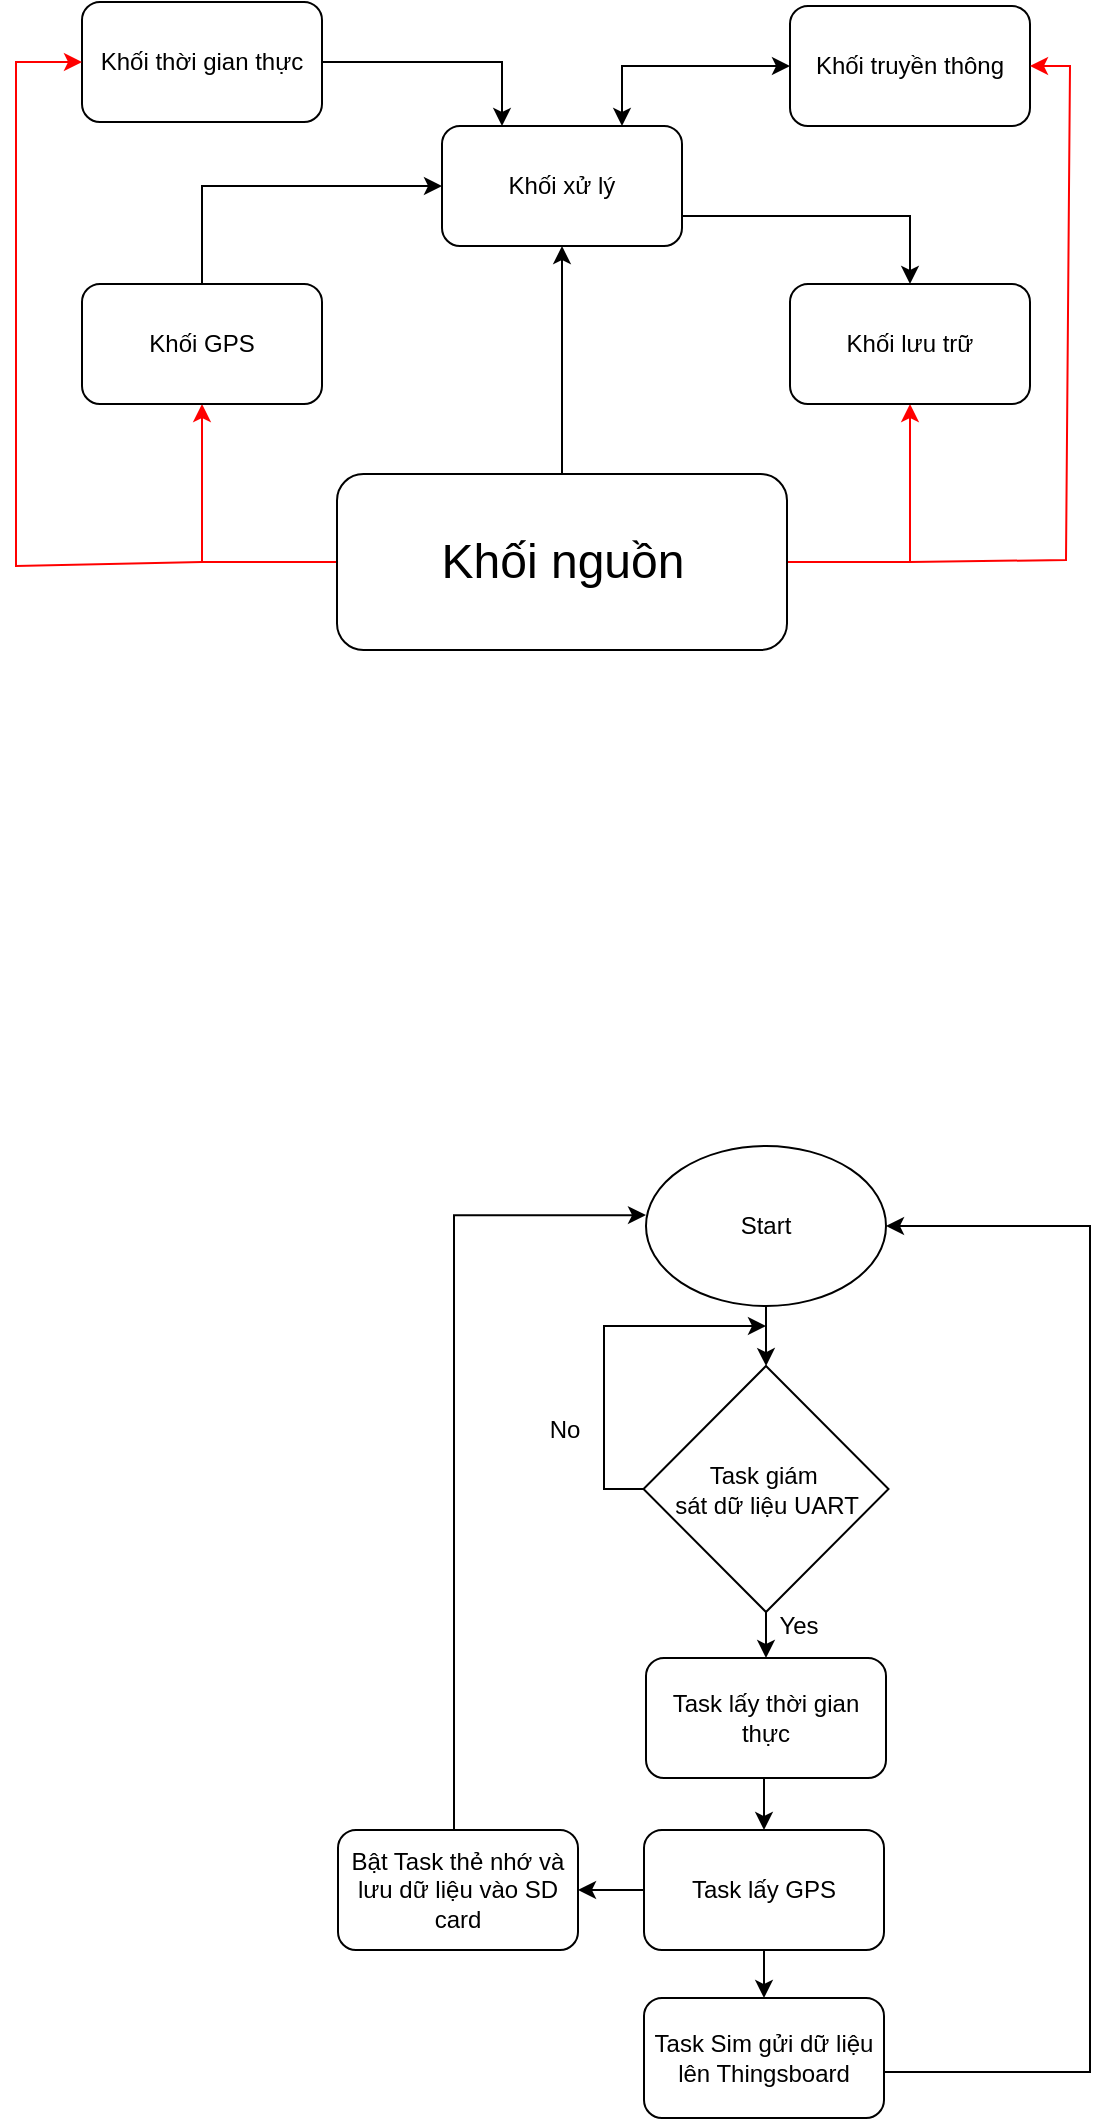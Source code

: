 <mxfile version="27.2.0">
  <diagram name="Trang-1" id="tw38zZvBy860NS8b5UVZ">
    <mxGraphModel dx="841" dy="559" grid="0" gridSize="10" guides="1" tooltips="1" connect="1" arrows="1" fold="1" page="0" pageScale="1" pageWidth="827" pageHeight="1169" math="0" shadow="0">
      <root>
        <mxCell id="0" />
        <mxCell id="1" parent="0" />
        <mxCell id="SWo0PViYhUQWHMr9vVby-11" style="edgeStyle=orthogonalEdgeStyle;rounded=0;orthogonalLoop=1;jettySize=auto;html=1;exitX=1;exitY=0.75;exitDx=0;exitDy=0;entryX=0.5;entryY=0;entryDx=0;entryDy=0;" edge="1" parent="1" source="SWo0PViYhUQWHMr9vVby-1" target="SWo0PViYhUQWHMr9vVby-7">
          <mxGeometry relative="1" as="geometry" />
        </mxCell>
        <mxCell id="SWo0PViYhUQWHMr9vVby-1" value="Khối xử lý" style="rounded=1;whiteSpace=wrap;html=1;" vertex="1" parent="1">
          <mxGeometry x="146" y="264" width="120" height="60" as="geometry" />
        </mxCell>
        <mxCell id="SWo0PViYhUQWHMr9vVby-14" style="edgeStyle=orthogonalEdgeStyle;rounded=0;orthogonalLoop=1;jettySize=auto;html=1;exitX=1;exitY=0.5;exitDx=0;exitDy=0;entryX=0.25;entryY=0;entryDx=0;entryDy=0;" edge="1" parent="1" source="SWo0PViYhUQWHMr9vVby-2" target="SWo0PViYhUQWHMr9vVby-1">
          <mxGeometry relative="1" as="geometry" />
        </mxCell>
        <mxCell id="SWo0PViYhUQWHMr9vVby-2" value="Khối thời gian thực" style="rounded=1;whiteSpace=wrap;html=1;" vertex="1" parent="1">
          <mxGeometry x="-34" y="202" width="120" height="60" as="geometry" />
        </mxCell>
        <mxCell id="SWo0PViYhUQWHMr9vVby-8" style="edgeStyle=orthogonalEdgeStyle;rounded=0;orthogonalLoop=1;jettySize=auto;html=1;exitX=0.5;exitY=0;exitDx=0;exitDy=0;entryX=0.5;entryY=1;entryDx=0;entryDy=0;" edge="1" parent="1" source="SWo0PViYhUQWHMr9vVby-3" target="SWo0PViYhUQWHMr9vVby-1">
          <mxGeometry relative="1" as="geometry" />
        </mxCell>
        <mxCell id="SWo0PViYhUQWHMr9vVby-9" style="edgeStyle=orthogonalEdgeStyle;rounded=0;orthogonalLoop=1;jettySize=auto;html=1;exitX=1;exitY=0.5;exitDx=0;exitDy=0;entryX=0.5;entryY=1;entryDx=0;entryDy=0;fillColor=#FF0000;strokeColor=#FF0000;" edge="1" parent="1" source="SWo0PViYhUQWHMr9vVby-3" target="SWo0PViYhUQWHMr9vVby-7">
          <mxGeometry relative="1" as="geometry" />
        </mxCell>
        <mxCell id="SWo0PViYhUQWHMr9vVby-12" style="edgeStyle=orthogonalEdgeStyle;rounded=0;orthogonalLoop=1;jettySize=auto;html=1;exitX=0;exitY=0.5;exitDx=0;exitDy=0;entryX=0.5;entryY=1;entryDx=0;entryDy=0;strokeColor=#FF0000;" edge="1" parent="1" source="SWo0PViYhUQWHMr9vVby-3" target="SWo0PViYhUQWHMr9vVby-4">
          <mxGeometry relative="1" as="geometry" />
        </mxCell>
        <mxCell id="SWo0PViYhUQWHMr9vVby-3" value="&lt;font style=&quot;font-size: 24px;&quot;&gt;Khối nguồn&lt;/font&gt;" style="rounded=1;whiteSpace=wrap;html=1;align=center;" vertex="1" parent="1">
          <mxGeometry x="93.5" y="438" width="225" height="88" as="geometry" />
        </mxCell>
        <mxCell id="SWo0PViYhUQWHMr9vVby-5" style="edgeStyle=orthogonalEdgeStyle;rounded=0;orthogonalLoop=1;jettySize=auto;html=1;entryX=0;entryY=0.5;entryDx=0;entryDy=0;" edge="1" parent="1" source="SWo0PViYhUQWHMr9vVby-4" target="SWo0PViYhUQWHMr9vVby-1">
          <mxGeometry relative="1" as="geometry">
            <mxPoint x="26" y="294" as="targetPoint" />
            <Array as="points">
              <mxPoint x="26" y="294" />
            </Array>
          </mxGeometry>
        </mxCell>
        <mxCell id="SWo0PViYhUQWHMr9vVby-4" value="Khối GPS" style="rounded=1;whiteSpace=wrap;html=1;" vertex="1" parent="1">
          <mxGeometry x="-34" y="343" width="120" height="60" as="geometry" />
        </mxCell>
        <mxCell id="SWo0PViYhUQWHMr9vVby-6" value="Khối truyền thông" style="rounded=1;whiteSpace=wrap;html=1;" vertex="1" parent="1">
          <mxGeometry x="320" y="204" width="120" height="60" as="geometry" />
        </mxCell>
        <mxCell id="SWo0PViYhUQWHMr9vVby-7" value="Khối lưu trữ" style="rounded=1;whiteSpace=wrap;html=1;" vertex="1" parent="1">
          <mxGeometry x="320" y="343" width="120" height="60" as="geometry" />
        </mxCell>
        <mxCell id="SWo0PViYhUQWHMr9vVby-10" value="" style="endArrow=classic;html=1;rounded=0;entryX=1;entryY=0.5;entryDx=0;entryDy=0;strokeColor=#FF0000;" edge="1" parent="1" target="SWo0PViYhUQWHMr9vVby-6">
          <mxGeometry width="50" height="50" relative="1" as="geometry">
            <mxPoint x="380" y="482" as="sourcePoint" />
            <mxPoint x="450" y="445" as="targetPoint" />
            <Array as="points">
              <mxPoint x="458" y="481" />
              <mxPoint x="460" y="234" />
            </Array>
          </mxGeometry>
        </mxCell>
        <mxCell id="SWo0PViYhUQWHMr9vVby-13" value="" style="endArrow=classic;html=1;rounded=0;entryX=0;entryY=0.5;entryDx=0;entryDy=0;fillColor=#FF0000;strokeColor=#FF0000;" edge="1" parent="1" target="SWo0PViYhUQWHMr9vVby-2">
          <mxGeometry width="50" height="50" relative="1" as="geometry">
            <mxPoint x="26" y="482" as="sourcePoint" />
            <mxPoint x="-85" y="236" as="targetPoint" />
            <Array as="points">
              <mxPoint x="-67" y="484" />
              <mxPoint x="-67" y="232" />
            </Array>
          </mxGeometry>
        </mxCell>
        <mxCell id="SWo0PViYhUQWHMr9vVby-15" value="" style="endArrow=classic;startArrow=classic;html=1;rounded=0;exitX=0.75;exitY=0;exitDx=0;exitDy=0;entryX=0;entryY=0.5;entryDx=0;entryDy=0;" edge="1" parent="1" source="SWo0PViYhUQWHMr9vVby-1" target="SWo0PViYhUQWHMr9vVby-6">
          <mxGeometry width="50" height="50" relative="1" as="geometry">
            <mxPoint x="236" y="252" as="sourcePoint" />
            <mxPoint x="286" y="202" as="targetPoint" />
            <Array as="points">
              <mxPoint x="236" y="234" />
            </Array>
          </mxGeometry>
        </mxCell>
        <mxCell id="SWo0PViYhUQWHMr9vVby-19" style="edgeStyle=orthogonalEdgeStyle;rounded=0;orthogonalLoop=1;jettySize=auto;html=1;exitX=0.5;exitY=1;exitDx=0;exitDy=0;" edge="1" parent="1" source="SWo0PViYhUQWHMr9vVby-16" target="SWo0PViYhUQWHMr9vVby-18">
          <mxGeometry relative="1" as="geometry" />
        </mxCell>
        <mxCell id="SWo0PViYhUQWHMr9vVby-16" value="Start" style="ellipse;whiteSpace=wrap;html=1;" vertex="1" parent="1">
          <mxGeometry x="248" y="774" width="120" height="80" as="geometry" />
        </mxCell>
        <mxCell id="SWo0PViYhUQWHMr9vVby-20" style="edgeStyle=orthogonalEdgeStyle;rounded=0;orthogonalLoop=1;jettySize=auto;html=1;" edge="1" parent="1" source="SWo0PViYhUQWHMr9vVby-18">
          <mxGeometry relative="1" as="geometry">
            <mxPoint x="308" y="864" as="targetPoint" />
            <Array as="points">
              <mxPoint x="227" y="946" />
              <mxPoint x="227" y="864" />
            </Array>
          </mxGeometry>
        </mxCell>
        <mxCell id="SWo0PViYhUQWHMr9vVby-24" style="edgeStyle=orthogonalEdgeStyle;rounded=0;orthogonalLoop=1;jettySize=auto;html=1;exitX=0.5;exitY=1;exitDx=0;exitDy=0;entryX=0.5;entryY=0;entryDx=0;entryDy=0;" edge="1" parent="1" source="SWo0PViYhUQWHMr9vVby-18" target="SWo0PViYhUQWHMr9vVby-21">
          <mxGeometry relative="1" as="geometry" />
        </mxCell>
        <mxCell id="SWo0PViYhUQWHMr9vVby-18" value="Task giám&amp;nbsp;&lt;div&gt;sát dữ liệu UART&lt;/div&gt;" style="rhombus;whiteSpace=wrap;html=1;" vertex="1" parent="1">
          <mxGeometry x="246.75" y="884" width="122.5" height="123" as="geometry" />
        </mxCell>
        <mxCell id="SWo0PViYhUQWHMr9vVby-25" style="edgeStyle=orthogonalEdgeStyle;rounded=0;orthogonalLoop=1;jettySize=auto;html=1;exitX=0.5;exitY=1;exitDx=0;exitDy=0;entryX=0.5;entryY=0;entryDx=0;entryDy=0;" edge="1" parent="1" source="SWo0PViYhUQWHMr9vVby-21" target="SWo0PViYhUQWHMr9vVby-22">
          <mxGeometry relative="1" as="geometry" />
        </mxCell>
        <mxCell id="SWo0PViYhUQWHMr9vVby-21" value="Task lấy thời gian thực" style="rounded=1;whiteSpace=wrap;html=1;" vertex="1" parent="1">
          <mxGeometry x="248" y="1030" width="120" height="60" as="geometry" />
        </mxCell>
        <mxCell id="SWo0PViYhUQWHMr9vVby-26" style="edgeStyle=orthogonalEdgeStyle;rounded=0;orthogonalLoop=1;jettySize=auto;html=1;exitX=0;exitY=0.5;exitDx=0;exitDy=0;entryX=1;entryY=0.5;entryDx=0;entryDy=0;" edge="1" parent="1" source="SWo0PViYhUQWHMr9vVby-22" target="SWo0PViYhUQWHMr9vVby-23">
          <mxGeometry relative="1" as="geometry" />
        </mxCell>
        <mxCell id="SWo0PViYhUQWHMr9vVby-30" style="edgeStyle=orthogonalEdgeStyle;rounded=0;orthogonalLoop=1;jettySize=auto;html=1;exitX=0.5;exitY=1;exitDx=0;exitDy=0;entryX=0.5;entryY=0;entryDx=0;entryDy=0;" edge="1" parent="1" source="SWo0PViYhUQWHMr9vVby-22" target="SWo0PViYhUQWHMr9vVby-27">
          <mxGeometry relative="1" as="geometry" />
        </mxCell>
        <mxCell id="SWo0PViYhUQWHMr9vVby-22" value="Task lấy GPS" style="rounded=1;whiteSpace=wrap;html=1;" vertex="1" parent="1">
          <mxGeometry x="247" y="1116" width="120" height="60" as="geometry" />
        </mxCell>
        <mxCell id="SWo0PViYhUQWHMr9vVby-31" style="edgeStyle=orthogonalEdgeStyle;rounded=0;orthogonalLoop=1;jettySize=auto;html=1;entryX=0;entryY=0.432;entryDx=0;entryDy=0;entryPerimeter=0;" edge="1" parent="1" source="SWo0PViYhUQWHMr9vVby-23" target="SWo0PViYhUQWHMr9vVby-16">
          <mxGeometry relative="1" as="geometry">
            <mxPoint x="154" y="802.379" as="targetPoint" />
            <Array as="points">
              <mxPoint x="152" y="809" />
            </Array>
          </mxGeometry>
        </mxCell>
        <mxCell id="SWo0PViYhUQWHMr9vVby-23" value="Bật Task thẻ nhớ và lưu dữ liệu vào SD card" style="rounded=1;whiteSpace=wrap;html=1;" vertex="1" parent="1">
          <mxGeometry x="94" y="1116" width="120" height="60" as="geometry" />
        </mxCell>
        <mxCell id="SWo0PViYhUQWHMr9vVby-28" style="edgeStyle=orthogonalEdgeStyle;rounded=0;orthogonalLoop=1;jettySize=auto;html=1;entryX=1;entryY=0.5;entryDx=0;entryDy=0;exitX=1;exitY=0.5;exitDx=0;exitDy=0;" edge="1" parent="1" source="SWo0PViYhUQWHMr9vVby-27" target="SWo0PViYhUQWHMr9vVby-16">
          <mxGeometry relative="1" as="geometry">
            <mxPoint x="383" y="814" as="targetPoint" />
            <mxPoint x="368" y="1237" as="sourcePoint" />
            <Array as="points">
              <mxPoint x="359" y="1237" />
              <mxPoint x="470" y="1237" />
              <mxPoint x="470" y="814" />
            </Array>
          </mxGeometry>
        </mxCell>
        <mxCell id="SWo0PViYhUQWHMr9vVby-27" value="Task Sim gửi dữ liệu lên Thingsboard" style="rounded=1;whiteSpace=wrap;html=1;" vertex="1" parent="1">
          <mxGeometry x="247" y="1200" width="120" height="60" as="geometry" />
        </mxCell>
        <mxCell id="SWo0PViYhUQWHMr9vVby-32" value="Yes" style="text;html=1;align=center;verticalAlign=middle;resizable=0;points=[];autosize=1;strokeColor=none;fillColor=none;" vertex="1" parent="1">
          <mxGeometry x="305" y="1001" width="38" height="26" as="geometry" />
        </mxCell>
        <mxCell id="SWo0PViYhUQWHMr9vVby-33" value="No" style="text;html=1;align=center;verticalAlign=middle;resizable=0;points=[];autosize=1;strokeColor=none;fillColor=none;" vertex="1" parent="1">
          <mxGeometry x="190" y="903" width="33" height="26" as="geometry" />
        </mxCell>
      </root>
    </mxGraphModel>
  </diagram>
</mxfile>
